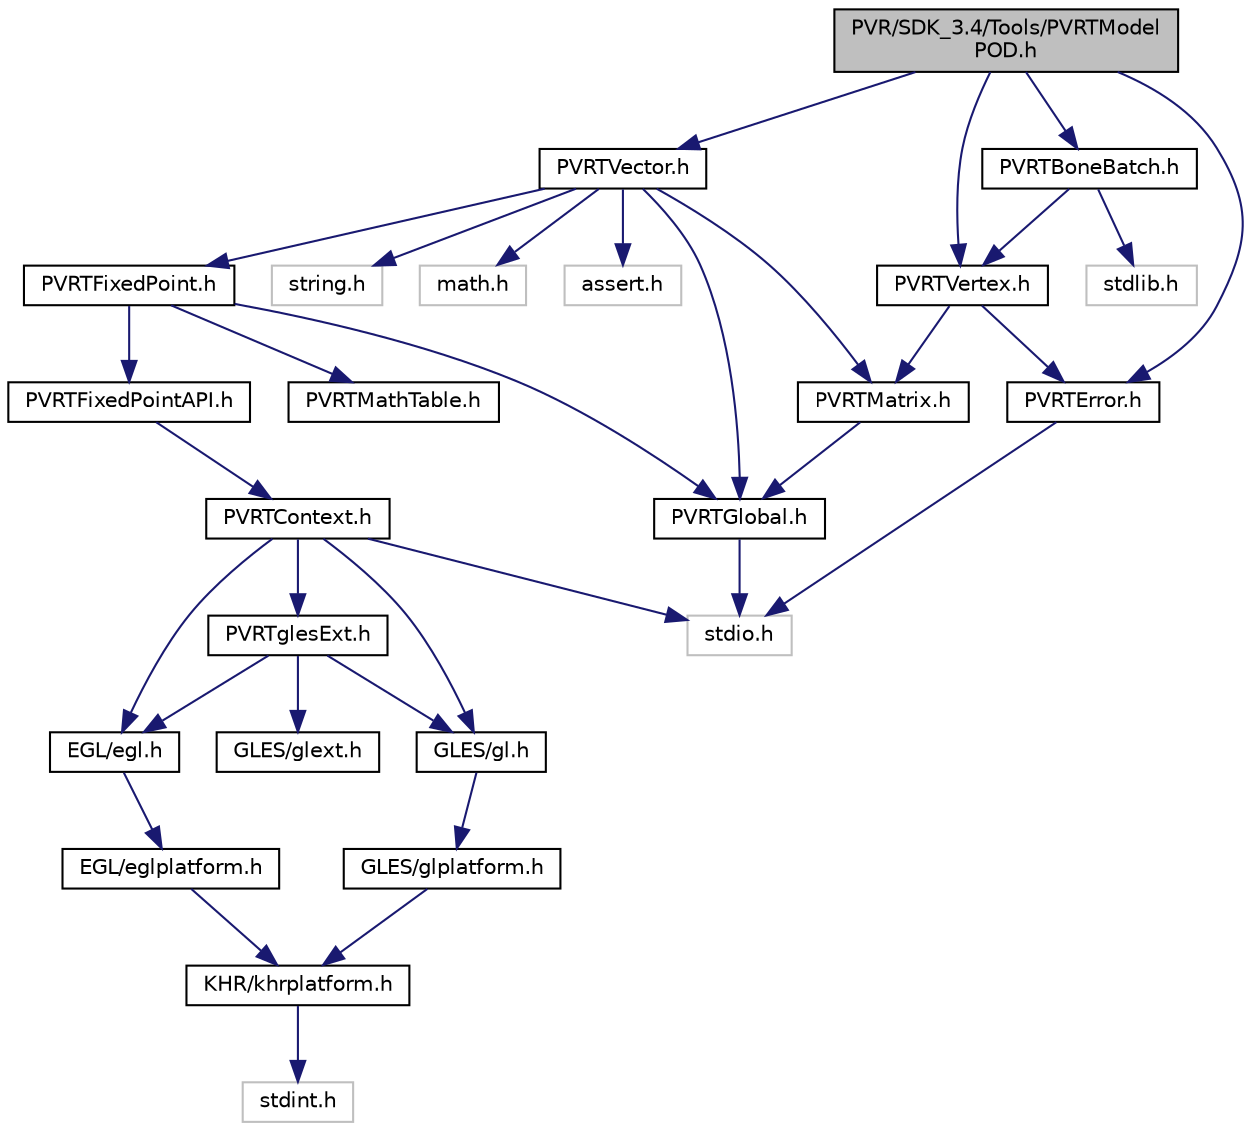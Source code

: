 digraph "PVR/SDK_3.4/Tools/PVRTModelPOD.h"
{
  edge [fontname="Helvetica",fontsize="10",labelfontname="Helvetica",labelfontsize="10"];
  node [fontname="Helvetica",fontsize="10",shape=record];
  Node1 [label="PVR/SDK_3.4/Tools/PVRTModel\lPOD.h",height=0.2,width=0.4,color="black", fillcolor="grey75", style="filled", fontcolor="black"];
  Node1 -> Node2 [color="midnightblue",fontsize="10",style="solid"];
  Node2 [label="PVRTVector.h",height=0.2,width=0.4,color="black", fillcolor="white", style="filled",URL="$_p_v_r_t_vector_8h.html",tooltip="Vector and matrix mathematics library. "];
  Node2 -> Node3 [color="midnightblue",fontsize="10",style="solid"];
  Node3 [label="assert.h",height=0.2,width=0.4,color="grey75", fillcolor="white", style="filled"];
  Node2 -> Node4 [color="midnightblue",fontsize="10",style="solid"];
  Node4 [label="PVRTGlobal.h",height=0.2,width=0.4,color="black", fillcolor="white", style="filled",URL="$_p_v_r_t_global_8h.html",tooltip="Global defines and typedefs for PVRTools. "];
  Node4 -> Node5 [color="midnightblue",fontsize="10",style="solid"];
  Node5 [label="stdio.h",height=0.2,width=0.4,color="grey75", fillcolor="white", style="filled"];
  Node2 -> Node6 [color="midnightblue",fontsize="10",style="solid"];
  Node6 [label="PVRTFixedPoint.h",height=0.2,width=0.4,color="black", fillcolor="white", style="filled",URL="$_p_v_r_t_fixed_point_8h.html",tooltip="Set of macros and functions to make fixed-point easier to program. "];
  Node6 -> Node4 [color="midnightblue",fontsize="10",style="solid"];
  Node6 -> Node7 [color="midnightblue",fontsize="10",style="solid"];
  Node7 [label="PVRTFixedPointAPI.h",height=0.2,width=0.4,color="black", fillcolor="white", style="filled",URL="$_p_v_r_t_fixed_point_a_p_i_8h.html",tooltip="Set of macros and functions to make OpenGL ES Lite profile easier to program. Behaviour is affected b..."];
  Node7 -> Node8 [color="midnightblue",fontsize="10",style="solid"];
  Node8 [label="PVRTContext.h",height=0.2,width=0.4,color="black", fillcolor="white", style="filled",URL="$_p_v_r_t_context_8h.html",tooltip="Context specific stuff - i.e. 3D API-related. "];
  Node8 -> Node5 [color="midnightblue",fontsize="10",style="solid"];
  Node8 -> Node9 [color="midnightblue",fontsize="10",style="solid"];
  Node9 [label="EGL/egl.h",height=0.2,width=0.4,color="black", fillcolor="white", style="filled",URL="$_e_g_l_2egl_8h_source.html"];
  Node9 -> Node10 [color="midnightblue",fontsize="10",style="solid"];
  Node10 [label="EGL/eglplatform.h",height=0.2,width=0.4,color="black", fillcolor="white", style="filled",URL="$eglplatform_8h_source.html"];
  Node10 -> Node11 [color="midnightblue",fontsize="10",style="solid"];
  Node11 [label="KHR/khrplatform.h",height=0.2,width=0.4,color="black", fillcolor="white", style="filled",URL="$khrplatform_8h_source.html"];
  Node11 -> Node12 [color="midnightblue",fontsize="10",style="solid"];
  Node12 [label="stdint.h",height=0.2,width=0.4,color="grey75", fillcolor="white", style="filled"];
  Node8 -> Node13 [color="midnightblue",fontsize="10",style="solid"];
  Node13 [label="GLES/gl.h",height=0.2,width=0.4,color="black", fillcolor="white", style="filled",URL="$_p_v_r_2_s_d_k__3_84_2_builds_2_include_2_g_l_e_s_2gl_8h_source.html"];
  Node13 -> Node14 [color="midnightblue",fontsize="10",style="solid"];
  Node14 [label="GLES/glplatform.h",height=0.2,width=0.4,color="black", fillcolor="white", style="filled",URL="$_p_v_r_2_s_d_k__3_84_2_builds_2_include_2_g_l_e_s_2_g_l_platform_8h_source.html"];
  Node14 -> Node11 [color="midnightblue",fontsize="10",style="solid"];
  Node8 -> Node15 [color="midnightblue",fontsize="10",style="solid"];
  Node15 [label="PVRTglesExt.h",height=0.2,width=0.4,color="black", fillcolor="white", style="filled",URL="$_p_v_r_tgles_ext_8h.html",tooltip="GLES extensions. "];
  Node15 -> Node9 [color="midnightblue",fontsize="10",style="solid"];
  Node15 -> Node13 [color="midnightblue",fontsize="10",style="solid"];
  Node15 -> Node16 [color="midnightblue",fontsize="10",style="solid"];
  Node16 [label="GLES/glext.h",height=0.2,width=0.4,color="black", fillcolor="white", style="filled",URL="$_p_v_r_2_s_d_k__3_84_2_builds_2_include_2_g_l_e_s_2glext_8h_source.html"];
  Node6 -> Node17 [color="midnightblue",fontsize="10",style="solid"];
  Node17 [label="PVRTMathTable.h",height=0.2,width=0.4,color="black", fillcolor="white", style="filled",URL="$_p_v_r_t_math_table_8h.html",tooltip="Trigonometric lookup table. "];
  Node2 -> Node18 [color="midnightblue",fontsize="10",style="solid"];
  Node18 [label="PVRTMatrix.h",height=0.2,width=0.4,color="black", fillcolor="white", style="filled",URL="$_p_v_r_t_matrix_8h.html",tooltip="Vector and Matrix functions for floating and fixed point math. "];
  Node18 -> Node4 [color="midnightblue",fontsize="10",style="solid"];
  Node2 -> Node19 [color="midnightblue",fontsize="10",style="solid"];
  Node19 [label="string.h",height=0.2,width=0.4,color="grey75", fillcolor="white", style="filled"];
  Node2 -> Node20 [color="midnightblue",fontsize="10",style="solid"];
  Node20 [label="math.h",height=0.2,width=0.4,color="grey75", fillcolor="white", style="filled"];
  Node1 -> Node21 [color="midnightblue",fontsize="10",style="solid"];
  Node21 [label="PVRTError.h",height=0.2,width=0.4,color="black", fillcolor="white", style="filled",URL="$_p_v_r_t_error_8h.html",tooltip="PVRT error codes. "];
  Node21 -> Node5 [color="midnightblue",fontsize="10",style="solid"];
  Node1 -> Node22 [color="midnightblue",fontsize="10",style="solid"];
  Node22 [label="PVRTVertex.h",height=0.2,width=0.4,color="black", fillcolor="white", style="filled",URL="$_p_v_r_t_vertex_8h.html",tooltip="Utility functions which process vertices. "];
  Node22 -> Node21 [color="midnightblue",fontsize="10",style="solid"];
  Node22 -> Node18 [color="midnightblue",fontsize="10",style="solid"];
  Node1 -> Node23 [color="midnightblue",fontsize="10",style="solid"];
  Node23 [label="PVRTBoneBatch.h",height=0.2,width=0.4,color="black", fillcolor="white", style="filled",URL="$_p_v_r_t_bone_batch_8h.html",tooltip="Utility functions which process vertices. "];
  Node23 -> Node22 [color="midnightblue",fontsize="10",style="solid"];
  Node23 -> Node24 [color="midnightblue",fontsize="10",style="solid"];
  Node24 [label="stdlib.h",height=0.2,width=0.4,color="grey75", fillcolor="white", style="filled"];
}
